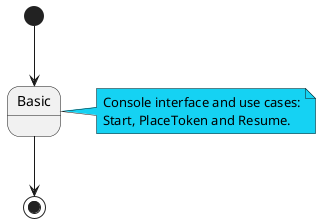 @startuml versions

state Basic

[*] --> Basic
Basic --> [*]

note right of Basic #15D2F3
  Console interface and use cases:
  Start, PlaceToken and Resume.
end note

@enduml